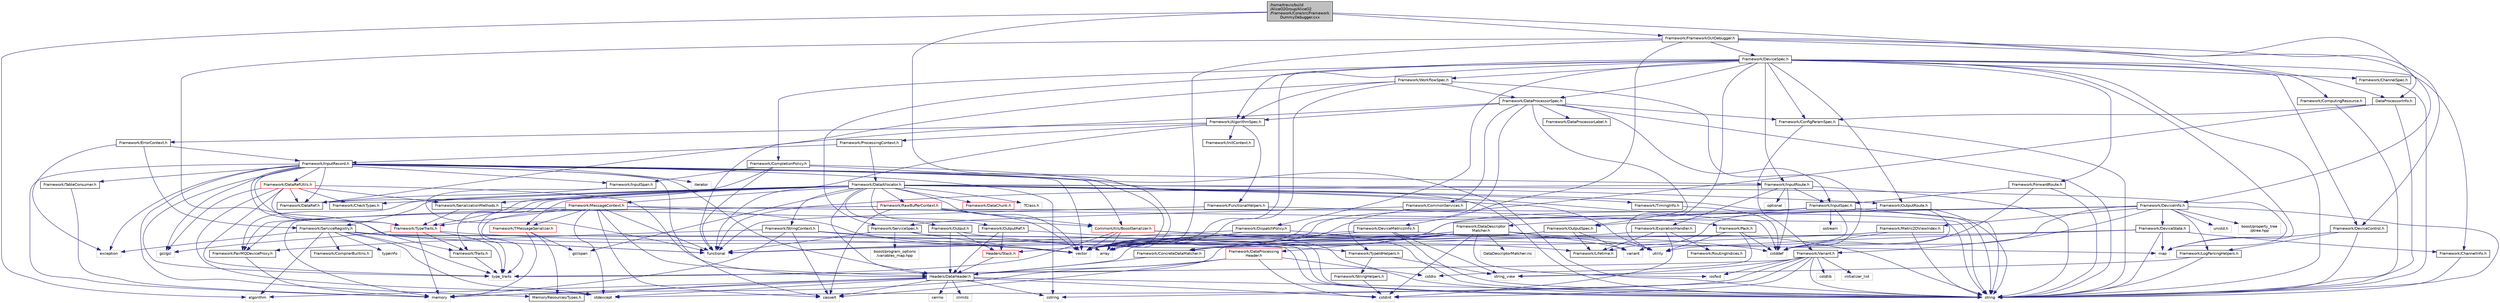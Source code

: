 digraph "/home/travis/build/AliceO2Group/AliceO2/Framework/Core/src/FrameworkDummyDebugger.cxx"
{
 // INTERACTIVE_SVG=YES
  bgcolor="transparent";
  edge [fontname="Helvetica",fontsize="10",labelfontname="Helvetica",labelfontsize="10"];
  node [fontname="Helvetica",fontsize="10",shape=record];
  Node0 [label="/home/travis/build\l/AliceO2Group/AliceO2\l/Framework/Core/src/Framework\lDummyDebugger.cxx",height=0.2,width=0.4,color="black", fillcolor="grey75", style="filled", fontcolor="black"];
  Node0 -> Node1 [color="midnightblue",fontsize="10",style="solid",fontname="Helvetica"];
  Node1 [label="DataProcessorInfo.h",height=0.2,width=0.4,color="black",URL="$d3/db3/DataProcessorInfo_8h.html"];
  Node1 -> Node2 [color="midnightblue",fontsize="10",style="solid",fontname="Helvetica"];
  Node2 [label="Framework/ConfigParamSpec.h",height=0.2,width=0.4,color="black",URL="$d0/d1c/ConfigParamSpec_8h.html"];
  Node2 -> Node3 [color="midnightblue",fontsize="10",style="solid",fontname="Helvetica"];
  Node3 [label="Framework/Variant.h",height=0.2,width=0.4,color="black",URL="$de/d56/Variant_8h.html"];
  Node3 -> Node4 [color="midnightblue",fontsize="10",style="solid",fontname="Helvetica"];
  Node4 [label="type_traits",height=0.2,width=0.4,color="grey75"];
  Node3 -> Node5 [color="midnightblue",fontsize="10",style="solid",fontname="Helvetica"];
  Node5 [label="cstring",height=0.2,width=0.4,color="grey75"];
  Node3 -> Node6 [color="midnightblue",fontsize="10",style="solid",fontname="Helvetica"];
  Node6 [label="cstdint",height=0.2,width=0.4,color="grey75"];
  Node3 -> Node7 [color="midnightblue",fontsize="10",style="solid",fontname="Helvetica"];
  Node7 [label="cstdlib",height=0.2,width=0.4,color="grey75"];
  Node3 -> Node8 [color="midnightblue",fontsize="10",style="solid",fontname="Helvetica"];
  Node8 [label="stdexcept",height=0.2,width=0.4,color="grey75"];
  Node3 -> Node9 [color="midnightblue",fontsize="10",style="solid",fontname="Helvetica"];
  Node9 [label="iosfwd",height=0.2,width=0.4,color="grey75"];
  Node3 -> Node10 [color="midnightblue",fontsize="10",style="solid",fontname="Helvetica"];
  Node10 [label="initializer_list",height=0.2,width=0.4,color="grey75"];
  Node3 -> Node11 [color="midnightblue",fontsize="10",style="solid",fontname="Helvetica"];
  Node11 [label="string_view",height=0.2,width=0.4,color="grey75"];
  Node3 -> Node12 [color="midnightblue",fontsize="10",style="solid",fontname="Helvetica"];
  Node12 [label="string",height=0.2,width=0.4,color="grey75"];
  Node2 -> Node12 [color="midnightblue",fontsize="10",style="solid",fontname="Helvetica"];
  Node1 -> Node12 [color="midnightblue",fontsize="10",style="solid",fontname="Helvetica"];
  Node1 -> Node13 [color="midnightblue",fontsize="10",style="solid",fontname="Helvetica"];
  Node13 [label="vector",height=0.2,width=0.4,color="grey75"];
  Node0 -> Node14 [color="midnightblue",fontsize="10",style="solid",fontname="Helvetica"];
  Node14 [label="Framework/FrameworkGUIDebugger.h",height=0.2,width=0.4,color="black",URL="$dd/d9a/FrameworkGUIDebugger_8h.html"];
  Node14 -> Node1 [color="midnightblue",fontsize="10",style="solid",fontname="Helvetica"];
  Node14 -> Node15 [color="midnightblue",fontsize="10",style="solid",fontname="Helvetica"];
  Node15 [label="Framework/DeviceControl.h",height=0.2,width=0.4,color="black",URL="$d2/d2c/DeviceControl_8h.html"];
  Node15 -> Node16 [color="midnightblue",fontsize="10",style="solid",fontname="Helvetica"];
  Node16 [label="map",height=0.2,width=0.4,color="grey75"];
  Node15 -> Node12 [color="midnightblue",fontsize="10",style="solid",fontname="Helvetica"];
  Node15 -> Node17 [color="midnightblue",fontsize="10",style="solid",fontname="Helvetica"];
  Node17 [label="Framework/LogParsingHelpers.h",height=0.2,width=0.4,color="black",URL="$d8/d4a/LogParsingHelpers_8h.html"];
  Node17 -> Node12 [color="midnightblue",fontsize="10",style="solid",fontname="Helvetica"];
  Node17 -> Node11 [color="midnightblue",fontsize="10",style="solid",fontname="Helvetica"];
  Node14 -> Node18 [color="midnightblue",fontsize="10",style="solid",fontname="Helvetica"];
  Node18 [label="Framework/DeviceInfo.h",height=0.2,width=0.4,color="black",URL="$d7/d58/DeviceInfo_8h.html"];
  Node18 -> Node17 [color="midnightblue",fontsize="10",style="solid",fontname="Helvetica"];
  Node18 -> Node19 [color="midnightblue",fontsize="10",style="solid",fontname="Helvetica"];
  Node19 [label="Framework/Metric2DViewIndex.h",height=0.2,width=0.4,color="black",URL="$d0/d2c/Metric2DViewIndex_8h.html"];
  Node19 -> Node20 [color="midnightblue",fontsize="10",style="solid",fontname="Helvetica"];
  Node20 [label="functional",height=0.2,width=0.4,color="grey75"];
  Node19 -> Node21 [color="midnightblue",fontsize="10",style="solid",fontname="Helvetica"];
  Node21 [label="cstddef",height=0.2,width=0.4,color="grey75"];
  Node19 -> Node12 [color="midnightblue",fontsize="10",style="solid",fontname="Helvetica"];
  Node19 -> Node13 [color="midnightblue",fontsize="10",style="solid",fontname="Helvetica"];
  Node18 -> Node3 [color="midnightblue",fontsize="10",style="solid",fontname="Helvetica"];
  Node18 -> Node22 [color="midnightblue",fontsize="10",style="solid",fontname="Helvetica"];
  Node22 [label="Framework/DeviceState.h",height=0.2,width=0.4,color="black",URL="$d9/de0/DeviceState_8h.html"];
  Node22 -> Node23 [color="midnightblue",fontsize="10",style="solid",fontname="Helvetica"];
  Node23 [label="Framework/ChannelInfo.h",height=0.2,width=0.4,color="black",URL="$dd/de5/ChannelInfo_8h.html"];
  Node23 -> Node12 [color="midnightblue",fontsize="10",style="solid",fontname="Helvetica"];
  Node22 -> Node13 [color="midnightblue",fontsize="10",style="solid",fontname="Helvetica"];
  Node22 -> Node12 [color="midnightblue",fontsize="10",style="solid",fontname="Helvetica"];
  Node22 -> Node16 [color="midnightblue",fontsize="10",style="solid",fontname="Helvetica"];
  Node22 -> Node24 [color="midnightblue",fontsize="10",style="solid",fontname="Helvetica"];
  Node24 [label="utility",height=0.2,width=0.4,color="grey75"];
  Node18 -> Node21 [color="midnightblue",fontsize="10",style="solid",fontname="Helvetica"];
  Node18 -> Node12 [color="midnightblue",fontsize="10",style="solid",fontname="Helvetica"];
  Node18 -> Node13 [color="midnightblue",fontsize="10",style="solid",fontname="Helvetica"];
  Node18 -> Node25 [color="midnightblue",fontsize="10",style="solid",fontname="Helvetica"];
  Node25 [label="unistd.h",height=0.2,width=0.4,color="grey75"];
  Node18 -> Node26 [color="midnightblue",fontsize="10",style="solid",fontname="Helvetica"];
  Node26 [label="array",height=0.2,width=0.4,color="grey75"];
  Node18 -> Node27 [color="midnightblue",fontsize="10",style="solid",fontname="Helvetica"];
  Node27 [label="boost/property_tree\l/ptree.hpp",height=0.2,width=0.4,color="grey75"];
  Node14 -> Node28 [color="midnightblue",fontsize="10",style="solid",fontname="Helvetica"];
  Node28 [label="Framework/DeviceMetricsInfo.h",height=0.2,width=0.4,color="black",URL="$dc/df0/DeviceMetricsInfo_8h.html"];
  Node28 -> Node26 [color="midnightblue",fontsize="10",style="solid",fontname="Helvetica"];
  Node28 -> Node21 [color="midnightblue",fontsize="10",style="solid",fontname="Helvetica"];
  Node28 -> Node20 [color="midnightblue",fontsize="10",style="solid",fontname="Helvetica"];
  Node28 -> Node12 [color="midnightblue",fontsize="10",style="solid",fontname="Helvetica"];
  Node28 -> Node11 [color="midnightblue",fontsize="10",style="solid",fontname="Helvetica"];
  Node28 -> Node13 [color="midnightblue",fontsize="10",style="solid",fontname="Helvetica"];
  Node14 -> Node29 [color="midnightblue",fontsize="10",style="solid",fontname="Helvetica"];
  Node29 [label="Framework/DeviceSpec.h",height=0.2,width=0.4,color="black",URL="$df/de8/DeviceSpec_8h.html"];
  Node29 -> Node30 [color="midnightblue",fontsize="10",style="solid",fontname="Helvetica"];
  Node30 [label="Framework/WorkflowSpec.h",height=0.2,width=0.4,color="black",URL="$df/da1/WorkflowSpec_8h.html"];
  Node30 -> Node31 [color="midnightblue",fontsize="10",style="solid",fontname="Helvetica"];
  Node31 [label="Framework/DataProcessorSpec.h",height=0.2,width=0.4,color="black",URL="$d0/df4/DataProcessorSpec_8h.html"];
  Node31 -> Node32 [color="midnightblue",fontsize="10",style="solid",fontname="Helvetica"];
  Node32 [label="Framework/AlgorithmSpec.h",height=0.2,width=0.4,color="black",URL="$d0/d14/AlgorithmSpec_8h.html"];
  Node32 -> Node33 [color="midnightblue",fontsize="10",style="solid",fontname="Helvetica"];
  Node33 [label="Framework/ProcessingContext.h",height=0.2,width=0.4,color="black",URL="$de/d6a/ProcessingContext_8h.html"];
  Node33 -> Node34 [color="midnightblue",fontsize="10",style="solid",fontname="Helvetica"];
  Node34 [label="Framework/InputRecord.h",height=0.2,width=0.4,color="black",URL="$d6/d5c/InputRecord_8h.html"];
  Node34 -> Node35 [color="midnightblue",fontsize="10",style="solid",fontname="Helvetica"];
  Node35 [label="Framework/DataRef.h",height=0.2,width=0.4,color="black",URL="$d5/dfb/DataRef_8h.html"];
  Node34 -> Node36 [color="midnightblue",fontsize="10",style="solid",fontname="Helvetica"];
  Node36 [label="Framework/DataRefUtils.h",height=0.2,width=0.4,color="red",URL="$d5/db8/DataRefUtils_8h.html"];
  Node36 -> Node35 [color="midnightblue",fontsize="10",style="solid",fontname="Helvetica"];
  Node36 -> Node50 [color="midnightblue",fontsize="10",style="solid",fontname="Helvetica"];
  Node50 [label="Framework/SerializationMethods.h",height=0.2,width=0.4,color="black",URL="$d1/d53/SerializationMethods_8h.html",tooltip="Type wrappers for enfording a specific serialization method. "];
  Node50 -> Node51 [color="midnightblue",fontsize="10",style="solid",fontname="Helvetica"];
  Node51 [label="Framework/TypeTraits.h",height=0.2,width=0.4,color="red",URL="$d0/d95/TypeTraits_8h.html"];
  Node51 -> Node4 [color="midnightblue",fontsize="10",style="solid",fontname="Helvetica"];
  Node51 -> Node13 [color="midnightblue",fontsize="10",style="solid",fontname="Helvetica"];
  Node51 -> Node46 [color="midnightblue",fontsize="10",style="solid",fontname="Helvetica"];
  Node46 [label="memory",height=0.2,width=0.4,color="grey75"];
  Node51 -> Node52 [color="midnightblue",fontsize="10",style="solid",fontname="Helvetica"];
  Node52 [label="Framework/Traits.h",height=0.2,width=0.4,color="black",URL="$db/d31/Traits_8h.html"];
  Node52 -> Node4 [color="midnightblue",fontsize="10",style="solid",fontname="Helvetica"];
  Node51 -> Node55 [color="midnightblue",fontsize="10",style="solid",fontname="Helvetica"];
  Node55 [label="gsl/gsl",height=0.2,width=0.4,color="grey75"];
  Node50 -> Node56 [color="midnightblue",fontsize="10",style="solid",fontname="Helvetica"];
  Node56 [label="CommonUtils/BoostSerializer.h",height=0.2,width=0.4,color="red",URL="$d7/d91/BoostSerializer_8h.html",tooltip="Templatised boost serializer/deserializer for containers and base types. "];
  Node56 -> Node24 [color="midnightblue",fontsize="10",style="solid",fontname="Helvetica"];
  Node56 -> Node4 [color="midnightblue",fontsize="10",style="solid",fontname="Helvetica"];
  Node56 -> Node26 [color="midnightblue",fontsize="10",style="solid",fontname="Helvetica"];
  Node56 -> Node13 [color="midnightblue",fontsize="10",style="solid",fontname="Helvetica"];
  Node56 -> Node16 [color="midnightblue",fontsize="10",style="solid",fontname="Helvetica"];
  Node36 -> Node51 [color="midnightblue",fontsize="10",style="solid",fontname="Helvetica"];
  Node36 -> Node69 [color="midnightblue",fontsize="10",style="solid",fontname="Helvetica"];
  Node69 [label="Headers/DataHeader.h",height=0.2,width=0.4,color="black",URL="$dc/dcd/DataHeader_8h.html"];
  Node69 -> Node6 [color="midnightblue",fontsize="10",style="solid",fontname="Helvetica"];
  Node69 -> Node46 [color="midnightblue",fontsize="10",style="solid",fontname="Helvetica"];
  Node69 -> Node70 [color="midnightblue",fontsize="10",style="solid",fontname="Helvetica"];
  Node70 [label="cassert",height=0.2,width=0.4,color="grey75"];
  Node69 -> Node5 [color="midnightblue",fontsize="10",style="solid",fontname="Helvetica"];
  Node69 -> Node71 [color="midnightblue",fontsize="10",style="solid",fontname="Helvetica"];
  Node71 [label="algorithm",height=0.2,width=0.4,color="grey75"];
  Node69 -> Node8 [color="midnightblue",fontsize="10",style="solid",fontname="Helvetica"];
  Node69 -> Node12 [color="midnightblue",fontsize="10",style="solid",fontname="Helvetica"];
  Node69 -> Node72 [color="midnightblue",fontsize="10",style="solid",fontname="Helvetica"];
  Node72 [label="climits",height=0.2,width=0.4,color="grey75"];
  Node69 -> Node48 [color="midnightblue",fontsize="10",style="solid",fontname="Helvetica"];
  Node48 [label="MemoryResources/Types.h",height=0.2,width=0.4,color="black",URL="$d7/df8/Types_8h.html"];
  Node69 -> Node73 [color="midnightblue",fontsize="10",style="solid",fontname="Helvetica"];
  Node73 [label="cerrno",height=0.2,width=0.4,color="grey75"];
  Node36 -> Node97 [color="midnightblue",fontsize="10",style="solid",fontname="Helvetica"];
  Node97 [label="Framework/CheckTypes.h",height=0.2,width=0.4,color="black",URL="$d1/d00/CheckTypes_8h.html"];
  Node36 -> Node55 [color="midnightblue",fontsize="10",style="solid",fontname="Helvetica"];
  Node36 -> Node8 [color="midnightblue",fontsize="10",style="solid",fontname="Helvetica"];
  Node36 -> Node4 [color="midnightblue",fontsize="10",style="solid",fontname="Helvetica"];
  Node34 -> Node99 [color="midnightblue",fontsize="10",style="solid",fontname="Helvetica"];
  Node99 [label="Framework/InputRoute.h",height=0.2,width=0.4,color="black",URL="$d5/d19/InputRoute_8h.html"];
  Node99 -> Node100 [color="midnightblue",fontsize="10",style="solid",fontname="Helvetica"];
  Node100 [label="Framework/ExpirationHandler.h",height=0.2,width=0.4,color="black",URL="$d2/dd9/ExpirationHandler_8h.html"];
  Node100 -> Node74 [color="midnightblue",fontsize="10",style="solid",fontname="Helvetica"];
  Node74 [label="Framework/Lifetime.h",height=0.2,width=0.4,color="black",URL="$dc/dca/Lifetime_8h.html"];
  Node100 -> Node101 [color="midnightblue",fontsize="10",style="solid",fontname="Helvetica"];
  Node101 [label="Framework/RoutingIndices.h",height=0.2,width=0.4,color="black",URL="$d7/d87/RoutingIndices_8h.html"];
  Node100 -> Node6 [color="midnightblue",fontsize="10",style="solid",fontname="Helvetica"];
  Node100 -> Node20 [color="midnightblue",fontsize="10",style="solid",fontname="Helvetica"];
  Node99 -> Node77 [color="midnightblue",fontsize="10",style="solid",fontname="Helvetica"];
  Node77 [label="Framework/InputSpec.h",height=0.2,width=0.4,color="black",URL="$d5/d3f/InputSpec_8h.html"];
  Node77 -> Node74 [color="midnightblue",fontsize="10",style="solid",fontname="Helvetica"];
  Node77 -> Node75 [color="midnightblue",fontsize="10",style="solid",fontname="Helvetica"];
  Node75 [label="Framework/ConcreteDataMatcher.h",height=0.2,width=0.4,color="black",URL="$d0/d1b/ConcreteDataMatcher_8h.html"];
  Node75 -> Node69 [color="midnightblue",fontsize="10",style="solid",fontname="Helvetica"];
  Node77 -> Node78 [color="midnightblue",fontsize="10",style="solid",fontname="Helvetica"];
  Node78 [label="Framework/DataDescriptor\lMatcher.h",height=0.2,width=0.4,color="black",URL="$d3/da3/DataDescriptorMatcher_8h.html"];
  Node78 -> Node75 [color="midnightblue",fontsize="10",style="solid",fontname="Helvetica"];
  Node78 -> Node79 [color="midnightblue",fontsize="10",style="solid",fontname="Helvetica"];
  Node79 [label="Framework/DataProcessing\lHeader.h",height=0.2,width=0.4,color="red",URL="$d6/dc9/DataProcessingHeader_8h.html"];
  Node79 -> Node69 [color="midnightblue",fontsize="10",style="solid",fontname="Helvetica"];
  Node79 -> Node6 [color="midnightblue",fontsize="10",style="solid",fontname="Helvetica"];
  Node79 -> Node80 [color="midnightblue",fontsize="10",style="solid",fontname="Helvetica"];
  Node80 [label="cstdio",height=0.2,width=0.4,color="grey75"];
  Node79 -> Node46 [color="midnightblue",fontsize="10",style="solid",fontname="Helvetica"];
  Node79 -> Node70 [color="midnightblue",fontsize="10",style="solid",fontname="Helvetica"];
  Node78 -> Node69 [color="midnightblue",fontsize="10",style="solid",fontname="Helvetica"];
  Node78 -> Node82 [color="midnightblue",fontsize="10",style="solid",fontname="Helvetica"];
  Node82 [label="Headers/Stack.h",height=0.2,width=0.4,color="red",URL="$d4/d00/Headers_2include_2Headers_2Stack_8h.html"];
  Node82 -> Node69 [color="midnightblue",fontsize="10",style="solid",fontname="Helvetica"];
  Node78 -> Node26 [color="midnightblue",fontsize="10",style="solid",fontname="Helvetica"];
  Node78 -> Node6 [color="midnightblue",fontsize="10",style="solid",fontname="Helvetica"];
  Node78 -> Node9 [color="midnightblue",fontsize="10",style="solid",fontname="Helvetica"];
  Node78 -> Node12 [color="midnightblue",fontsize="10",style="solid",fontname="Helvetica"];
  Node78 -> Node76 [color="midnightblue",fontsize="10",style="solid",fontname="Helvetica"];
  Node76 [label="variant",height=0.2,width=0.4,color="grey75"];
  Node78 -> Node13 [color="midnightblue",fontsize="10",style="solid",fontname="Helvetica"];
  Node78 -> Node93 [color="midnightblue",fontsize="10",style="solid",fontname="Helvetica"];
  Node93 [label="DataDescriptorMatcher.inc",height=0.2,width=0.4,color="grey75"];
  Node77 -> Node12 [color="midnightblue",fontsize="10",style="solid",fontname="Helvetica"];
  Node77 -> Node94 [color="midnightblue",fontsize="10",style="solid",fontname="Helvetica"];
  Node94 [label="ostream",height=0.2,width=0.4,color="grey75"];
  Node77 -> Node76 [color="midnightblue",fontsize="10",style="solid",fontname="Helvetica"];
  Node99 -> Node21 [color="midnightblue",fontsize="10",style="solid",fontname="Helvetica"];
  Node99 -> Node12 [color="midnightblue",fontsize="10",style="solid",fontname="Helvetica"];
  Node99 -> Node20 [color="midnightblue",fontsize="10",style="solid",fontname="Helvetica"];
  Node99 -> Node96 [color="midnightblue",fontsize="10",style="solid",fontname="Helvetica"];
  Node96 [label="optional",height=0.2,width=0.4,color="grey75"];
  Node34 -> Node51 [color="midnightblue",fontsize="10",style="solid",fontname="Helvetica"];
  Node34 -> Node102 [color="midnightblue",fontsize="10",style="solid",fontname="Helvetica"];
  Node102 [label="Framework/InputSpan.h",height=0.2,width=0.4,color="black",URL="$da/d0f/InputSpan_8h.html"];
  Node102 -> Node35 [color="midnightblue",fontsize="10",style="solid",fontname="Helvetica"];
  Node102 -> Node20 [color="midnightblue",fontsize="10",style="solid",fontname="Helvetica"];
  Node34 -> Node103 [color="midnightblue",fontsize="10",style="solid",fontname="Helvetica"];
  Node103 [label="Framework/TableConsumer.h",height=0.2,width=0.4,color="black",URL="$dc/d03/TableConsumer_8h.html"];
  Node103 -> Node46 [color="midnightblue",fontsize="10",style="solid",fontname="Helvetica"];
  Node34 -> Node52 [color="midnightblue",fontsize="10",style="solid",fontname="Helvetica"];
  Node34 -> Node48 [color="midnightblue",fontsize="10",style="solid",fontname="Helvetica"];
  Node34 -> Node69 [color="midnightblue",fontsize="10",style="solid",fontname="Helvetica"];
  Node34 -> Node56 [color="midnightblue",fontsize="10",style="solid",fontname="Helvetica"];
  Node34 -> Node55 [color="midnightblue",fontsize="10",style="solid",fontname="Helvetica"];
  Node34 -> Node104 [color="midnightblue",fontsize="10",style="solid",fontname="Helvetica"];
  Node104 [label="iterator",height=0.2,width=0.4,color="grey75"];
  Node34 -> Node12 [color="midnightblue",fontsize="10",style="solid",fontname="Helvetica"];
  Node34 -> Node13 [color="midnightblue",fontsize="10",style="solid",fontname="Helvetica"];
  Node34 -> Node5 [color="midnightblue",fontsize="10",style="solid",fontname="Helvetica"];
  Node34 -> Node70 [color="midnightblue",fontsize="10",style="solid",fontname="Helvetica"];
  Node34 -> Node105 [color="midnightblue",fontsize="10",style="solid",fontname="Helvetica"];
  Node105 [label="exception",height=0.2,width=0.4,color="grey75"];
  Node34 -> Node46 [color="midnightblue",fontsize="10",style="solid",fontname="Helvetica"];
  Node34 -> Node4 [color="midnightblue",fontsize="10",style="solid",fontname="Helvetica"];
  Node33 -> Node106 [color="midnightblue",fontsize="10",style="solid",fontname="Helvetica"];
  Node106 [label="Framework/DataAllocator.h",height=0.2,width=0.4,color="black",URL="$d1/d28/DataAllocator_8h.html"];
  Node106 -> Node107 [color="midnightblue",fontsize="10",style="solid",fontname="Helvetica"];
  Node107 [label="Framework/MessageContext.h",height=0.2,width=0.4,color="red",URL="$dc/dc4/MessageContext_8h.html"];
  Node107 -> Node110 [color="midnightblue",fontsize="10",style="solid",fontname="Helvetica"];
  Node110 [label="Framework/FairMQDeviceProxy.h",height=0.2,width=0.4,color="black",URL="$d8/d71/FairMQDeviceProxy_8h.html"];
  Node110 -> Node46 [color="midnightblue",fontsize="10",style="solid",fontname="Helvetica"];
  Node107 -> Node38 [color="midnightblue",fontsize="10",style="solid",fontname="Helvetica"];
  Node38 [label="Framework/TMessageSerializer.h",height=0.2,width=0.4,color="red",URL="$d8/d3c/TMessageSerializer_8h.html"];
  Node38 -> Node45 [color="midnightblue",fontsize="10",style="solid",fontname="Helvetica"];
  Node45 [label="gsl/span",height=0.2,width=0.4,color="grey75"];
  Node38 -> Node46 [color="midnightblue",fontsize="10",style="solid",fontname="Helvetica"];
  Node38 -> Node48 [color="midnightblue",fontsize="10",style="solid",fontname="Helvetica"];
  Node107 -> Node51 [color="midnightblue",fontsize="10",style="solid",fontname="Helvetica"];
  Node107 -> Node69 [color="midnightblue",fontsize="10",style="solid",fontname="Helvetica"];
  Node107 -> Node70 [color="midnightblue",fontsize="10",style="solid",fontname="Helvetica"];
  Node107 -> Node20 [color="midnightblue",fontsize="10",style="solid",fontname="Helvetica"];
  Node107 -> Node8 [color="midnightblue",fontsize="10",style="solid",fontname="Helvetica"];
  Node107 -> Node12 [color="midnightblue",fontsize="10",style="solid",fontname="Helvetica"];
  Node107 -> Node4 [color="midnightblue",fontsize="10",style="solid",fontname="Helvetica"];
  Node107 -> Node13 [color="midnightblue",fontsize="10",style="solid",fontname="Helvetica"];
  Node106 -> Node112 [color="midnightblue",fontsize="10",style="solid",fontname="Helvetica"];
  Node112 [label="Framework/StringContext.h",height=0.2,width=0.4,color="black",URL="$dd/df6/StringContext_8h.html"];
  Node112 -> Node110 [color="midnightblue",fontsize="10",style="solid",fontname="Helvetica"];
  Node112 -> Node13 [color="midnightblue",fontsize="10",style="solid",fontname="Helvetica"];
  Node112 -> Node70 [color="midnightblue",fontsize="10",style="solid",fontname="Helvetica"];
  Node112 -> Node12 [color="midnightblue",fontsize="10",style="solid",fontname="Helvetica"];
  Node112 -> Node46 [color="midnightblue",fontsize="10",style="solid",fontname="Helvetica"];
  Node106 -> Node113 [color="midnightblue",fontsize="10",style="solid",fontname="Helvetica"];
  Node113 [label="Framework/RawBufferContext.h",height=0.2,width=0.4,color="red",URL="$d8/d25/RawBufferContext_8h.html",tooltip=" "];
  Node113 -> Node110 [color="midnightblue",fontsize="10",style="solid",fontname="Helvetica"];
  Node113 -> Node56 [color="midnightblue",fontsize="10",style="solid",fontname="Helvetica"];
  Node113 -> Node13 [color="midnightblue",fontsize="10",style="solid",fontname="Helvetica"];
  Node113 -> Node70 [color="midnightblue",fontsize="10",style="solid",fontname="Helvetica"];
  Node113 -> Node12 [color="midnightblue",fontsize="10",style="solid",fontname="Helvetica"];
  Node113 -> Node46 [color="midnightblue",fontsize="10",style="solid",fontname="Helvetica"];
  Node106 -> Node95 [color="midnightblue",fontsize="10",style="solid",fontname="Helvetica"];
  Node95 [label="Framework/Output.h",height=0.2,width=0.4,color="black",URL="$d3/ddf/Output_8h.html"];
  Node95 -> Node69 [color="midnightblue",fontsize="10",style="solid",fontname="Helvetica"];
  Node95 -> Node74 [color="midnightblue",fontsize="10",style="solid",fontname="Helvetica"];
  Node95 -> Node82 [color="midnightblue",fontsize="10",style="solid",fontname="Helvetica"];
  Node106 -> Node115 [color="midnightblue",fontsize="10",style="solid",fontname="Helvetica"];
  Node115 [label="Framework/OutputRef.h",height=0.2,width=0.4,color="black",URL="$d6/d5a/OutputRef_8h.html"];
  Node115 -> Node69 [color="midnightblue",fontsize="10",style="solid",fontname="Helvetica"];
  Node115 -> Node82 [color="midnightblue",fontsize="10",style="solid",fontname="Helvetica"];
  Node115 -> Node12 [color="midnightblue",fontsize="10",style="solid",fontname="Helvetica"];
  Node106 -> Node116 [color="midnightblue",fontsize="10",style="solid",fontname="Helvetica"];
  Node116 [label="Framework/OutputRoute.h",height=0.2,width=0.4,color="black",URL="$d6/df4/OutputRoute_8h.html"];
  Node116 -> Node68 [color="midnightblue",fontsize="10",style="solid",fontname="Helvetica"];
  Node68 [label="Framework/OutputSpec.h",height=0.2,width=0.4,color="black",URL="$db/d2d/OutputSpec_8h.html"];
  Node68 -> Node69 [color="midnightblue",fontsize="10",style="solid",fontname="Helvetica"];
  Node68 -> Node74 [color="midnightblue",fontsize="10",style="solid",fontname="Helvetica"];
  Node68 -> Node75 [color="midnightblue",fontsize="10",style="solid",fontname="Helvetica"];
  Node68 -> Node76 [color="midnightblue",fontsize="10",style="solid",fontname="Helvetica"];
  Node116 -> Node21 [color="midnightblue",fontsize="10",style="solid",fontname="Helvetica"];
  Node116 -> Node12 [color="midnightblue",fontsize="10",style="solid",fontname="Helvetica"];
  Node106 -> Node117 [color="midnightblue",fontsize="10",style="solid",fontname="Helvetica"];
  Node117 [label="Framework/DataChunk.h",height=0.2,width=0.4,color="red",URL="$d7/d31/DataChunk_8h.html"];
  Node106 -> Node110 [color="midnightblue",fontsize="10",style="solid",fontname="Helvetica"];
  Node106 -> Node118 [color="midnightblue",fontsize="10",style="solid",fontname="Helvetica"];
  Node118 [label="Framework/TimingInfo.h",height=0.2,width=0.4,color="black",URL="$da/d2b/TimingInfo_8h.html"];
  Node118 -> Node21 [color="midnightblue",fontsize="10",style="solid",fontname="Helvetica"];
  Node106 -> Node38 [color="midnightblue",fontsize="10",style="solid",fontname="Helvetica"];
  Node106 -> Node51 [color="midnightblue",fontsize="10",style="solid",fontname="Helvetica"];
  Node106 -> Node52 [color="midnightblue",fontsize="10",style="solid",fontname="Helvetica"];
  Node106 -> Node50 [color="midnightblue",fontsize="10",style="solid",fontname="Helvetica"];
  Node106 -> Node97 [color="midnightblue",fontsize="10",style="solid",fontname="Helvetica"];
  Node106 -> Node119 [color="midnightblue",fontsize="10",style="solid",fontname="Helvetica"];
  Node119 [label="Framework/ServiceRegistry.h",height=0.2,width=0.4,color="black",URL="$d8/d17/ServiceRegistry_8h.html"];
  Node119 -> Node120 [color="midnightblue",fontsize="10",style="solid",fontname="Helvetica"];
  Node120 [label="Framework/CompilerBuiltins.h",height=0.2,width=0.4,color="black",URL="$d9/de8/CompilerBuiltins_8h.html"];
  Node119 -> Node121 [color="midnightblue",fontsize="10",style="solid",fontname="Helvetica"];
  Node121 [label="Framework/TypeIdHelpers.h",height=0.2,width=0.4,color="black",URL="$d2/d9a/TypeIdHelpers_8h.html"];
  Node121 -> Node11 [color="midnightblue",fontsize="10",style="solid",fontname="Helvetica"];
  Node121 -> Node122 [color="midnightblue",fontsize="10",style="solid",fontname="Helvetica"];
  Node122 [label="Framework/StringHelpers.h",height=0.2,width=0.4,color="black",URL="$db/dff/StringHelpers_8h.html"];
  Node122 -> Node6 [color="midnightblue",fontsize="10",style="solid",fontname="Helvetica"];
  Node119 -> Node71 [color="midnightblue",fontsize="10",style="solid",fontname="Helvetica"];
  Node119 -> Node26 [color="midnightblue",fontsize="10",style="solid",fontname="Helvetica"];
  Node119 -> Node105 [color="midnightblue",fontsize="10",style="solid",fontname="Helvetica"];
  Node119 -> Node20 [color="midnightblue",fontsize="10",style="solid",fontname="Helvetica"];
  Node119 -> Node12 [color="midnightblue",fontsize="10",style="solid",fontname="Helvetica"];
  Node119 -> Node4 [color="midnightblue",fontsize="10",style="solid",fontname="Helvetica"];
  Node119 -> Node123 [color="midnightblue",fontsize="10",style="solid",fontname="Helvetica"];
  Node123 [label="typeinfo",height=0.2,width=0.4,color="grey75"];
  Node119 -> Node8 [color="midnightblue",fontsize="10",style="solid",fontname="Helvetica"];
  Node106 -> Node69 [color="midnightblue",fontsize="10",style="solid",fontname="Helvetica"];
  Node106 -> Node49 [color="midnightblue",fontsize="10",style="solid",fontname="Helvetica"];
  Node49 [label="TClass.h",height=0.2,width=0.4,color="grey75"];
  Node106 -> Node45 [color="midnightblue",fontsize="10",style="solid",fontname="Helvetica"];
  Node106 -> Node13 [color="midnightblue",fontsize="10",style="solid",fontname="Helvetica"];
  Node106 -> Node16 [color="midnightblue",fontsize="10",style="solid",fontname="Helvetica"];
  Node106 -> Node12 [color="midnightblue",fontsize="10",style="solid",fontname="Helvetica"];
  Node106 -> Node24 [color="midnightblue",fontsize="10",style="solid",fontname="Helvetica"];
  Node106 -> Node4 [color="midnightblue",fontsize="10",style="solid",fontname="Helvetica"];
  Node106 -> Node21 [color="midnightblue",fontsize="10",style="solid",fontname="Helvetica"];
  Node32 -> Node124 [color="midnightblue",fontsize="10",style="solid",fontname="Helvetica"];
  Node124 [label="Framework/ErrorContext.h",height=0.2,width=0.4,color="black",URL="$d7/dad/ErrorContext_8h.html"];
  Node124 -> Node34 [color="midnightblue",fontsize="10",style="solid",fontname="Helvetica"];
  Node124 -> Node119 [color="midnightblue",fontsize="10",style="solid",fontname="Helvetica"];
  Node124 -> Node105 [color="midnightblue",fontsize="10",style="solid",fontname="Helvetica"];
  Node32 -> Node125 [color="midnightblue",fontsize="10",style="solid",fontname="Helvetica"];
  Node125 [label="Framework/InitContext.h",height=0.2,width=0.4,color="black",URL="$d4/d2b/InitContext_8h.html"];
  Node32 -> Node126 [color="midnightblue",fontsize="10",style="solid",fontname="Helvetica"];
  Node126 [label="Framework/FunctionalHelpers.h",height=0.2,width=0.4,color="black",URL="$de/d9b/FunctionalHelpers_8h.html"];
  Node126 -> Node127 [color="midnightblue",fontsize="10",style="solid",fontname="Helvetica"];
  Node127 [label="Framework/Pack.h",height=0.2,width=0.4,color="black",URL="$dd/dce/Pack_8h.html"];
  Node127 -> Node21 [color="midnightblue",fontsize="10",style="solid",fontname="Helvetica"];
  Node127 -> Node24 [color="midnightblue",fontsize="10",style="solid",fontname="Helvetica"];
  Node127 -> Node80 [color="midnightblue",fontsize="10",style="solid",fontname="Helvetica"];
  Node126 -> Node20 [color="midnightblue",fontsize="10",style="solid",fontname="Helvetica"];
  Node32 -> Node20 [color="midnightblue",fontsize="10",style="solid",fontname="Helvetica"];
  Node31 -> Node2 [color="midnightblue",fontsize="10",style="solid",fontname="Helvetica"];
  Node31 -> Node128 [color="midnightblue",fontsize="10",style="solid",fontname="Helvetica"];
  Node128 [label="Framework/DataProcessorLabel.h",height=0.2,width=0.4,color="black",URL="$d1/df2/DataProcessorLabel_8h.html"];
  Node31 -> Node35 [color="midnightblue",fontsize="10",style="solid",fontname="Helvetica"];
  Node31 -> Node77 [color="midnightblue",fontsize="10",style="solid",fontname="Helvetica"];
  Node31 -> Node68 [color="midnightblue",fontsize="10",style="solid",fontname="Helvetica"];
  Node31 -> Node129 [color="midnightblue",fontsize="10",style="solid",fontname="Helvetica"];
  Node129 [label="Framework/CommonServices.h",height=0.2,width=0.4,color="black",URL="$d8/d02/CommonServices_8h.html"];
  Node129 -> Node130 [color="midnightblue",fontsize="10",style="solid",fontname="Helvetica"];
  Node130 [label="Framework/ServiceSpec.h",height=0.2,width=0.4,color="black",URL="$d4/d61/ServiceSpec_8h.html"];
  Node130 -> Node20 [color="midnightblue",fontsize="10",style="solid",fontname="Helvetica"];
  Node130 -> Node12 [color="midnightblue",fontsize="10",style="solid",fontname="Helvetica"];
  Node130 -> Node13 [color="midnightblue",fontsize="10",style="solid",fontname="Helvetica"];
  Node130 -> Node131 [color="midnightblue",fontsize="10",style="solid",fontname="Helvetica"];
  Node131 [label="boost/program_options\l/variables_map.hpp",height=0.2,width=0.4,color="grey75"];
  Node129 -> Node121 [color="midnightblue",fontsize="10",style="solid",fontname="Helvetica"];
  Node31 -> Node12 [color="midnightblue",fontsize="10",style="solid",fontname="Helvetica"];
  Node31 -> Node13 [color="midnightblue",fontsize="10",style="solid",fontname="Helvetica"];
  Node30 -> Node32 [color="midnightblue",fontsize="10",style="solid",fontname="Helvetica"];
  Node30 -> Node13 [color="midnightblue",fontsize="10",style="solid",fontname="Helvetica"];
  Node30 -> Node20 [color="midnightblue",fontsize="10",style="solid",fontname="Helvetica"];
  Node30 -> Node21 [color="midnightblue",fontsize="10",style="solid",fontname="Helvetica"];
  Node29 -> Node132 [color="midnightblue",fontsize="10",style="solid",fontname="Helvetica"];
  Node132 [label="Framework/ComputingResource.h",height=0.2,width=0.4,color="black",URL="$d8/d62/ComputingResource_8h.html"];
  Node132 -> Node12 [color="midnightblue",fontsize="10",style="solid",fontname="Helvetica"];
  Node29 -> Node31 [color="midnightblue",fontsize="10",style="solid",fontname="Helvetica"];
  Node29 -> Node133 [color="midnightblue",fontsize="10",style="solid",fontname="Helvetica"];
  Node133 [label="Framework/ChannelSpec.h",height=0.2,width=0.4,color="black",URL="$d6/d72/ChannelSpec_8h.html"];
  Node133 -> Node12 [color="midnightblue",fontsize="10",style="solid",fontname="Helvetica"];
  Node29 -> Node23 [color="midnightblue",fontsize="10",style="solid",fontname="Helvetica"];
  Node29 -> Node15 [color="midnightblue",fontsize="10",style="solid",fontname="Helvetica"];
  Node29 -> Node32 [color="midnightblue",fontsize="10",style="solid",fontname="Helvetica"];
  Node29 -> Node2 [color="midnightblue",fontsize="10",style="solid",fontname="Helvetica"];
  Node29 -> Node134 [color="midnightblue",fontsize="10",style="solid",fontname="Helvetica"];
  Node134 [label="Framework/ForwardRoute.h",height=0.2,width=0.4,color="black",URL="$d7/d12/ForwardRoute_8h.html"];
  Node134 -> Node77 [color="midnightblue",fontsize="10",style="solid",fontname="Helvetica"];
  Node134 -> Node21 [color="midnightblue",fontsize="10",style="solid",fontname="Helvetica"];
  Node134 -> Node12 [color="midnightblue",fontsize="10",style="solid",fontname="Helvetica"];
  Node29 -> Node99 [color="midnightblue",fontsize="10",style="solid",fontname="Helvetica"];
  Node29 -> Node116 [color="midnightblue",fontsize="10",style="solid",fontname="Helvetica"];
  Node29 -> Node135 [color="midnightblue",fontsize="10",style="solid",fontname="Helvetica"];
  Node135 [label="Framework/CompletionPolicy.h",height=0.2,width=0.4,color="black",URL="$df/dd6/CompletionPolicy_8h.html"];
  Node135 -> Node35 [color="midnightblue",fontsize="10",style="solid",fontname="Helvetica"];
  Node135 -> Node102 [color="midnightblue",fontsize="10",style="solid",fontname="Helvetica"];
  Node135 -> Node20 [color="midnightblue",fontsize="10",style="solid",fontname="Helvetica"];
  Node135 -> Node12 [color="midnightblue",fontsize="10",style="solid",fontname="Helvetica"];
  Node135 -> Node13 [color="midnightblue",fontsize="10",style="solid",fontname="Helvetica"];
  Node29 -> Node109 [color="midnightblue",fontsize="10",style="solid",fontname="Helvetica"];
  Node109 [label="Framework/DispatchPolicy.h",height=0.2,width=0.4,color="black",URL="$da/de6/DispatchPolicy_8h.html"];
  Node109 -> Node20 [color="midnightblue",fontsize="10",style="solid",fontname="Helvetica"];
  Node109 -> Node12 [color="midnightblue",fontsize="10",style="solid",fontname="Helvetica"];
  Node109 -> Node13 [color="midnightblue",fontsize="10",style="solid",fontname="Helvetica"];
  Node29 -> Node130 [color="midnightblue",fontsize="10",style="solid",fontname="Helvetica"];
  Node29 -> Node13 [color="midnightblue",fontsize="10",style="solid",fontname="Helvetica"];
  Node29 -> Node12 [color="midnightblue",fontsize="10",style="solid",fontname="Helvetica"];
  Node29 -> Node16 [color="midnightblue",fontsize="10",style="solid",fontname="Helvetica"];
  Node29 -> Node24 [color="midnightblue",fontsize="10",style="solid",fontname="Helvetica"];
  Node14 -> Node20 [color="midnightblue",fontsize="10",style="solid",fontname="Helvetica"];
  Node14 -> Node13 [color="midnightblue",fontsize="10",style="solid",fontname="Helvetica"];
  Node0 -> Node71 [color="midnightblue",fontsize="10",style="solid",fontname="Helvetica"];
  Node0 -> Node13 [color="midnightblue",fontsize="10",style="solid",fontname="Helvetica"];
}
